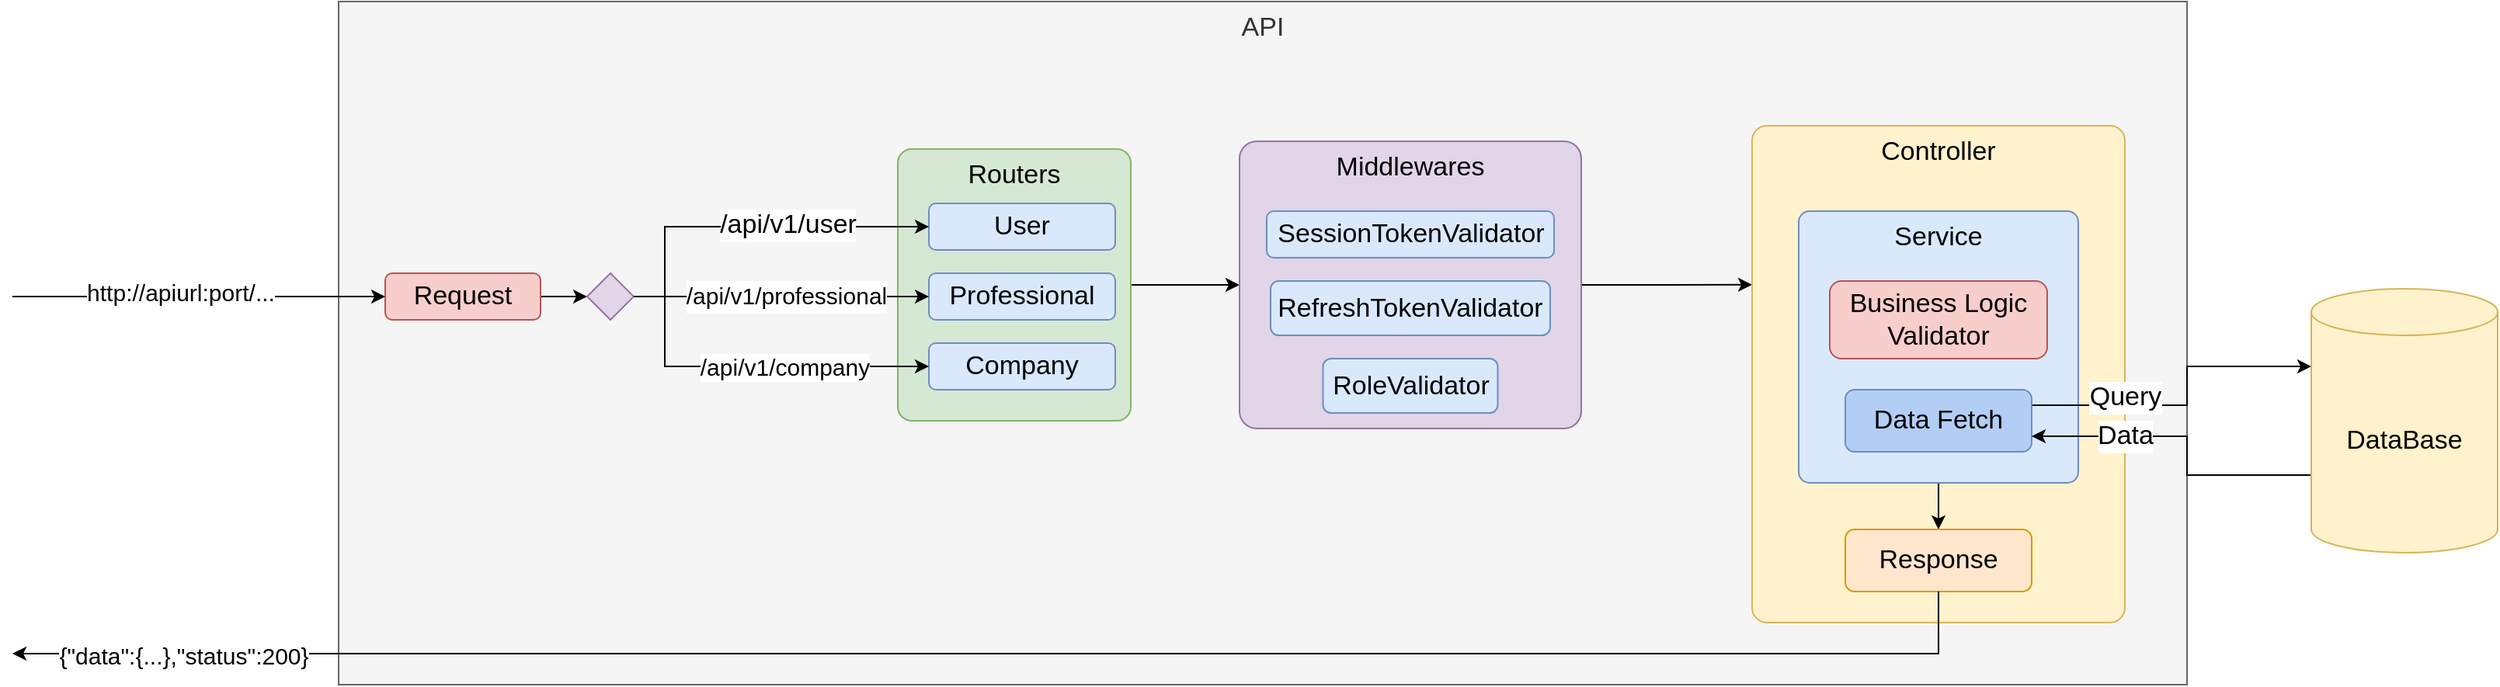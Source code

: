 <mxfile version="20.8.23" type="github">
  <diagram name="Página-1" id="Z5eOo7kfEicGYJq98-QA">
    <mxGraphModel dx="2261" dy="802" grid="1" gridSize="10" guides="1" tooltips="1" connect="1" arrows="1" fold="1" page="1" pageScale="1" pageWidth="827" pageHeight="1169" math="0" shadow="0">
      <root>
        <mxCell id="0" />
        <mxCell id="1" parent="0" />
        <mxCell id="Fhv3M6BjFYFYZc-pMVqY-2" value="API" style="rounded=0;whiteSpace=wrap;html=1;verticalAlign=top;align=center;fontSize=17;fillColor=#f5f5f5;fontColor=#333333;strokeColor=#666666;" parent="1" vertex="1">
          <mxGeometry x="90" y="40" width="1190" height="440" as="geometry" />
        </mxCell>
        <mxCell id="Fhv3M6BjFYFYZc-pMVqY-28" style="edgeStyle=orthogonalEdgeStyle;rounded=0;orthogonalLoop=1;jettySize=auto;html=1;exitX=1;exitY=0.5;exitDx=0;exitDy=0;entryX=0;entryY=0.5;entryDx=0;entryDy=0;fontSize=17;" parent="1" source="Fhv3M6BjFYFYZc-pMVqY-3" target="Fhv3M6BjFYFYZc-pMVqY-4" edge="1">
          <mxGeometry relative="1" as="geometry" />
        </mxCell>
        <mxCell id="Fhv3M6BjFYFYZc-pMVqY-3" value="Request" style="rounded=1;whiteSpace=wrap;html=1;fontSize=17;fillColor=#f8cecc;strokeColor=#b85450;" parent="1" vertex="1">
          <mxGeometry x="120" y="215" width="100" height="30" as="geometry" />
        </mxCell>
        <mxCell id="Fhv3M6BjFYFYZc-pMVqY-4" value="" style="rhombus;whiteSpace=wrap;html=1;fontSize=17;fillColor=#e1d5e7;strokeColor=#9673a6;" parent="1" vertex="1">
          <mxGeometry x="250" y="215" width="30" height="30" as="geometry" />
        </mxCell>
        <mxCell id="Fhv3M6BjFYFYZc-pMVqY-32" style="edgeStyle=orthogonalEdgeStyle;rounded=0;orthogonalLoop=1;jettySize=auto;html=1;exitX=1;exitY=0.5;exitDx=0;exitDy=0;entryX=0;entryY=0.5;entryDx=0;entryDy=0;fontSize=17;" parent="1" source="Fhv3M6BjFYFYZc-pMVqY-5" target="Fhv3M6BjFYFYZc-pMVqY-6" edge="1">
          <mxGeometry relative="1" as="geometry" />
        </mxCell>
        <mxCell id="Fhv3M6BjFYFYZc-pMVqY-5" value="Routers" style="rounded=1;whiteSpace=wrap;html=1;fontSize=17;verticalAlign=top;arcSize=6;fillColor=#d5e8d4;strokeColor=#82b366;" parent="1" vertex="1">
          <mxGeometry x="450" y="135" width="150" height="175" as="geometry" />
        </mxCell>
        <mxCell id="Fhv3M6BjFYFYZc-pMVqY-41" style="edgeStyle=orthogonalEdgeStyle;rounded=0;orthogonalLoop=1;jettySize=auto;html=1;exitX=1;exitY=0.5;exitDx=0;exitDy=0;entryX=0;entryY=0.32;entryDx=0;entryDy=0;entryPerimeter=0;fontSize=15;" parent="1" source="Fhv3M6BjFYFYZc-pMVqY-6" target="Fhv3M6BjFYFYZc-pMVqY-7" edge="1">
          <mxGeometry relative="1" as="geometry" />
        </mxCell>
        <mxCell id="Fhv3M6BjFYFYZc-pMVqY-6" value="Middlewares" style="rounded=1;whiteSpace=wrap;html=1;fontSize=17;verticalAlign=top;arcSize=6;fillColor=#e1d5e7;strokeColor=#9673a6;" parent="1" vertex="1">
          <mxGeometry x="670" y="130" width="220" height="185" as="geometry" />
        </mxCell>
        <mxCell id="Fhv3M6BjFYFYZc-pMVqY-7" value="Controller" style="rounded=1;whiteSpace=wrap;html=1;fontSize=17;verticalAlign=top;arcSize=4;fillColor=#fff2cc;strokeColor=#d6b656;" parent="1" vertex="1">
          <mxGeometry x="1000" y="120" width="240" height="320" as="geometry" />
        </mxCell>
        <mxCell id="Fhv3M6BjFYFYZc-pMVqY-8" value="User" style="rounded=1;whiteSpace=wrap;html=1;fontSize=17;fillColor=#dae8fc;strokeColor=#6c8ebf;" parent="1" vertex="1">
          <mxGeometry x="470" y="170" width="120" height="30" as="geometry" />
        </mxCell>
        <mxCell id="Fhv3M6BjFYFYZc-pMVqY-9" value="Professional" style="rounded=1;whiteSpace=wrap;html=1;fontSize=17;fillColor=#dae8fc;strokeColor=#6c8ebf;" parent="1" vertex="1">
          <mxGeometry x="470" y="215" width="120" height="30" as="geometry" />
        </mxCell>
        <mxCell id="Fhv3M6BjFYFYZc-pMVqY-10" value="Company" style="rounded=1;whiteSpace=wrap;html=1;fontSize=17;fillColor=#dae8fc;strokeColor=#6c8ebf;" parent="1" vertex="1">
          <mxGeometry x="470" y="260" width="120" height="30" as="geometry" />
        </mxCell>
        <mxCell id="Fhv3M6BjFYFYZc-pMVqY-11" value="SessionTokenValidator" style="rounded=1;whiteSpace=wrap;html=1;fontSize=17;fillColor=#dae8fc;strokeColor=#6c8ebf;" parent="1" vertex="1">
          <mxGeometry x="687.5" y="175" width="185" height="30" as="geometry" />
        </mxCell>
        <mxCell id="Fhv3M6BjFYFYZc-pMVqY-12" value="RefreshTokenValidator" style="rounded=1;whiteSpace=wrap;html=1;fontSize=17;fillColor=#dae8fc;strokeColor=#6c8ebf;" parent="1" vertex="1">
          <mxGeometry x="690" y="220" width="180" height="35" as="geometry" />
        </mxCell>
        <mxCell id="Fhv3M6BjFYFYZc-pMVqY-13" value="RoleValidator" style="rounded=1;whiteSpace=wrap;html=1;fontSize=17;fillColor=#dae8fc;strokeColor=#6c8ebf;" parent="1" vertex="1">
          <mxGeometry x="723.75" y="270" width="112.5" height="35" as="geometry" />
        </mxCell>
        <mxCell id="Fhv3M6BjFYFYZc-pMVqY-18" style="edgeStyle=orthogonalEdgeStyle;rounded=0;orthogonalLoop=1;jettySize=auto;html=1;exitX=0.5;exitY=1;exitDx=0;exitDy=0;fontSize=17;" parent="1" source="Fhv3M6BjFYFYZc-pMVqY-14" target="Fhv3M6BjFYFYZc-pMVqY-17" edge="1">
          <mxGeometry relative="1" as="geometry" />
        </mxCell>
        <mxCell id="Fhv3M6BjFYFYZc-pMVqY-14" value="Service" style="rounded=1;whiteSpace=wrap;html=1;fontSize=17;verticalAlign=top;arcSize=4;fillColor=#dae8fc;strokeColor=#6c8ebf;" parent="1" vertex="1">
          <mxGeometry x="1030" y="175" width="180" height="175" as="geometry" />
        </mxCell>
        <mxCell id="Fhv3M6BjFYFYZc-pMVqY-15" value="Business Logic Validator" style="rounded=1;whiteSpace=wrap;html=1;fontSize=17;fillColor=#f8cecc;strokeColor=#b85450;" parent="1" vertex="1">
          <mxGeometry x="1050" y="220" width="140" height="50" as="geometry" />
        </mxCell>
        <mxCell id="Fhv3M6BjFYFYZc-pMVqY-25" style="edgeStyle=orthogonalEdgeStyle;rounded=0;orthogonalLoop=1;jettySize=auto;html=1;exitX=1;exitY=0.25;exitDx=0;exitDy=0;entryX=0;entryY=0;entryDx=0;entryDy=50;entryPerimeter=0;fontSize=17;" parent="1" source="Fhv3M6BjFYFYZc-pMVqY-16" target="Fhv3M6BjFYFYZc-pMVqY-19" edge="1">
          <mxGeometry relative="1" as="geometry">
            <Array as="points">
              <mxPoint x="1280" y="300" />
              <mxPoint x="1280" y="275" />
            </Array>
          </mxGeometry>
        </mxCell>
        <mxCell id="Fhv3M6BjFYFYZc-pMVqY-26" value="Query" style="edgeLabel;html=1;align=center;verticalAlign=middle;resizable=0;points=[];fontSize=17;" parent="Fhv3M6BjFYFYZc-pMVqY-25" vertex="1" connectable="0">
          <mxGeometry x="0.352" y="1" relative="1" as="geometry">
            <mxPoint x="-54" y="21" as="offset" />
          </mxGeometry>
        </mxCell>
        <mxCell id="Fhv3M6BjFYFYZc-pMVqY-16" value="Data Fetch" style="rounded=1;whiteSpace=wrap;html=1;fontSize=17;fillColor=#b3cef4;strokeColor=#6c8ebf;" parent="1" vertex="1">
          <mxGeometry x="1060" y="290" width="120" height="40" as="geometry" />
        </mxCell>
        <mxCell id="Fhv3M6BjFYFYZc-pMVqY-17" value="Response" style="rounded=1;whiteSpace=wrap;html=1;fontSize=17;fillColor=#ffe6cc;strokeColor=#d79b00;" parent="1" vertex="1">
          <mxGeometry x="1060" y="380" width="120" height="40" as="geometry" />
        </mxCell>
        <mxCell id="Fhv3M6BjFYFYZc-pMVqY-22" style="edgeStyle=orthogonalEdgeStyle;rounded=0;orthogonalLoop=1;jettySize=auto;html=1;exitX=0;exitY=0;exitDx=0;exitDy=120;exitPerimeter=0;entryX=1;entryY=0.75;entryDx=0;entryDy=0;fontSize=17;" parent="1" source="Fhv3M6BjFYFYZc-pMVqY-19" target="Fhv3M6BjFYFYZc-pMVqY-16" edge="1">
          <mxGeometry relative="1" as="geometry">
            <Array as="points">
              <mxPoint x="1280" y="345" />
              <mxPoint x="1280" y="320" />
            </Array>
          </mxGeometry>
        </mxCell>
        <mxCell id="Fhv3M6BjFYFYZc-pMVqY-24" value="Data" style="edgeLabel;html=1;align=center;verticalAlign=middle;resizable=0;points=[];fontSize=17;" parent="Fhv3M6BjFYFYZc-pMVqY-22" vertex="1" connectable="0">
          <mxGeometry x="-0.323" y="-2" relative="1" as="geometry">
            <mxPoint x="-51" y="-23" as="offset" />
          </mxGeometry>
        </mxCell>
        <mxCell id="Fhv3M6BjFYFYZc-pMVqY-19" value="DataBase" style="shape=cylinder3;whiteSpace=wrap;html=1;boundedLbl=1;backgroundOutline=1;size=15;fontSize=17;fillColor=#fff2cc;strokeColor=#d6b656;" parent="1" vertex="1">
          <mxGeometry x="1360" y="225" width="120" height="170" as="geometry" />
        </mxCell>
        <mxCell id="Fhv3M6BjFYFYZc-pMVqY-29" style="edgeStyle=orthogonalEdgeStyle;rounded=0;orthogonalLoop=1;jettySize=auto;html=1;exitX=1;exitY=0.5;exitDx=0;exitDy=0;entryX=0;entryY=0.5;entryDx=0;entryDy=0;fontSize=17;" parent="1" source="Fhv3M6BjFYFYZc-pMVqY-4" target="Fhv3M6BjFYFYZc-pMVqY-8" edge="1">
          <mxGeometry relative="1" as="geometry">
            <Array as="points">
              <mxPoint x="300" y="230" />
              <mxPoint x="300" y="185" />
            </Array>
          </mxGeometry>
        </mxCell>
        <mxCell id="Fhv3M6BjFYFYZc-pMVqY-35" value="/api/v1/user" style="edgeLabel;html=1;align=center;verticalAlign=middle;resizable=0;points=[];fontSize=17;" parent="Fhv3M6BjFYFYZc-pMVqY-29" vertex="1" connectable="0">
          <mxGeometry x="0.222" y="1" relative="1" as="geometry">
            <mxPoint as="offset" />
          </mxGeometry>
        </mxCell>
        <mxCell id="Fhv3M6BjFYFYZc-pMVqY-30" style="edgeStyle=orthogonalEdgeStyle;rounded=0;orthogonalLoop=1;jettySize=auto;html=1;exitX=1;exitY=0.5;exitDx=0;exitDy=0;entryX=0;entryY=0.5;entryDx=0;entryDy=0;fontSize=17;" parent="1" source="Fhv3M6BjFYFYZc-pMVqY-4" target="Fhv3M6BjFYFYZc-pMVqY-9" edge="1">
          <mxGeometry relative="1" as="geometry" />
        </mxCell>
        <mxCell id="Fhv3M6BjFYFYZc-pMVqY-36" value="&lt;font style=&quot;font-size: 15px;&quot;&gt;/api/v1/professional&lt;/font&gt;" style="edgeLabel;html=1;align=center;verticalAlign=middle;resizable=0;points=[];fontSize=17;" parent="Fhv3M6BjFYFYZc-pMVqY-30" vertex="1" connectable="0">
          <mxGeometry x="0.363" y="3" relative="1" as="geometry">
            <mxPoint x="-32" y="3" as="offset" />
          </mxGeometry>
        </mxCell>
        <mxCell id="Fhv3M6BjFYFYZc-pMVqY-31" style="edgeStyle=orthogonalEdgeStyle;rounded=0;orthogonalLoop=1;jettySize=auto;html=1;exitX=1;exitY=0.5;exitDx=0;exitDy=0;entryX=0;entryY=0.5;entryDx=0;entryDy=0;fontSize=17;" parent="1" source="Fhv3M6BjFYFYZc-pMVqY-4" target="Fhv3M6BjFYFYZc-pMVqY-10" edge="1">
          <mxGeometry relative="1" as="geometry">
            <Array as="points">
              <mxPoint x="300" y="230" />
              <mxPoint x="300" y="275" />
            </Array>
          </mxGeometry>
        </mxCell>
        <mxCell id="Fhv3M6BjFYFYZc-pMVqY-37" value="/api/v1/company" style="edgeLabel;html=1;align=center;verticalAlign=middle;resizable=0;points=[];fontSize=15;" parent="Fhv3M6BjFYFYZc-pMVqY-31" vertex="1" connectable="0">
          <mxGeometry x="0.207" y="-2" relative="1" as="geometry">
            <mxPoint y="-2" as="offset" />
          </mxGeometry>
        </mxCell>
        <mxCell id="Fhv3M6BjFYFYZc-pMVqY-34" value="" style="endArrow=classic;html=1;rounded=0;fontSize=17;exitX=0.5;exitY=1;exitDx=0;exitDy=0;" parent="1" source="Fhv3M6BjFYFYZc-pMVqY-17" edge="1">
          <mxGeometry width="50" height="50" relative="1" as="geometry">
            <mxPoint x="740" y="470" as="sourcePoint" />
            <mxPoint x="-120" y="460" as="targetPoint" />
            <Array as="points">
              <mxPoint x="1120" y="460" />
            </Array>
          </mxGeometry>
        </mxCell>
        <mxCell id="Fhv3M6BjFYFYZc-pMVqY-40" value="{&quot;data&quot;:{...},&quot;status&quot;:200}" style="edgeLabel;html=1;align=center;verticalAlign=middle;resizable=0;points=[];fontSize=15;" parent="Fhv3M6BjFYFYZc-pMVqY-34" vertex="1" connectable="0">
          <mxGeometry x="0.849" y="1" relative="1" as="geometry">
            <mxPoint x="13" as="offset" />
          </mxGeometry>
        </mxCell>
        <mxCell id="Fhv3M6BjFYFYZc-pMVqY-38" value="" style="endArrow=classic;html=1;rounded=0;fontSize=15;entryX=0;entryY=0.5;entryDx=0;entryDy=0;" parent="1" target="Fhv3M6BjFYFYZc-pMVqY-3" edge="1">
          <mxGeometry width="50" height="50" relative="1" as="geometry">
            <mxPoint x="-120" y="230" as="sourcePoint" />
            <mxPoint x="-30" y="200" as="targetPoint" />
          </mxGeometry>
        </mxCell>
        <mxCell id="Fhv3M6BjFYFYZc-pMVqY-39" value="http://apiurl:port/..." style="edgeLabel;html=1;align=center;verticalAlign=middle;resizable=0;points=[];fontSize=15;" parent="Fhv3M6BjFYFYZc-pMVqY-38" vertex="1" connectable="0">
          <mxGeometry x="-0.098" y="3" relative="1" as="geometry">
            <mxPoint as="offset" />
          </mxGeometry>
        </mxCell>
      </root>
    </mxGraphModel>
  </diagram>
</mxfile>
